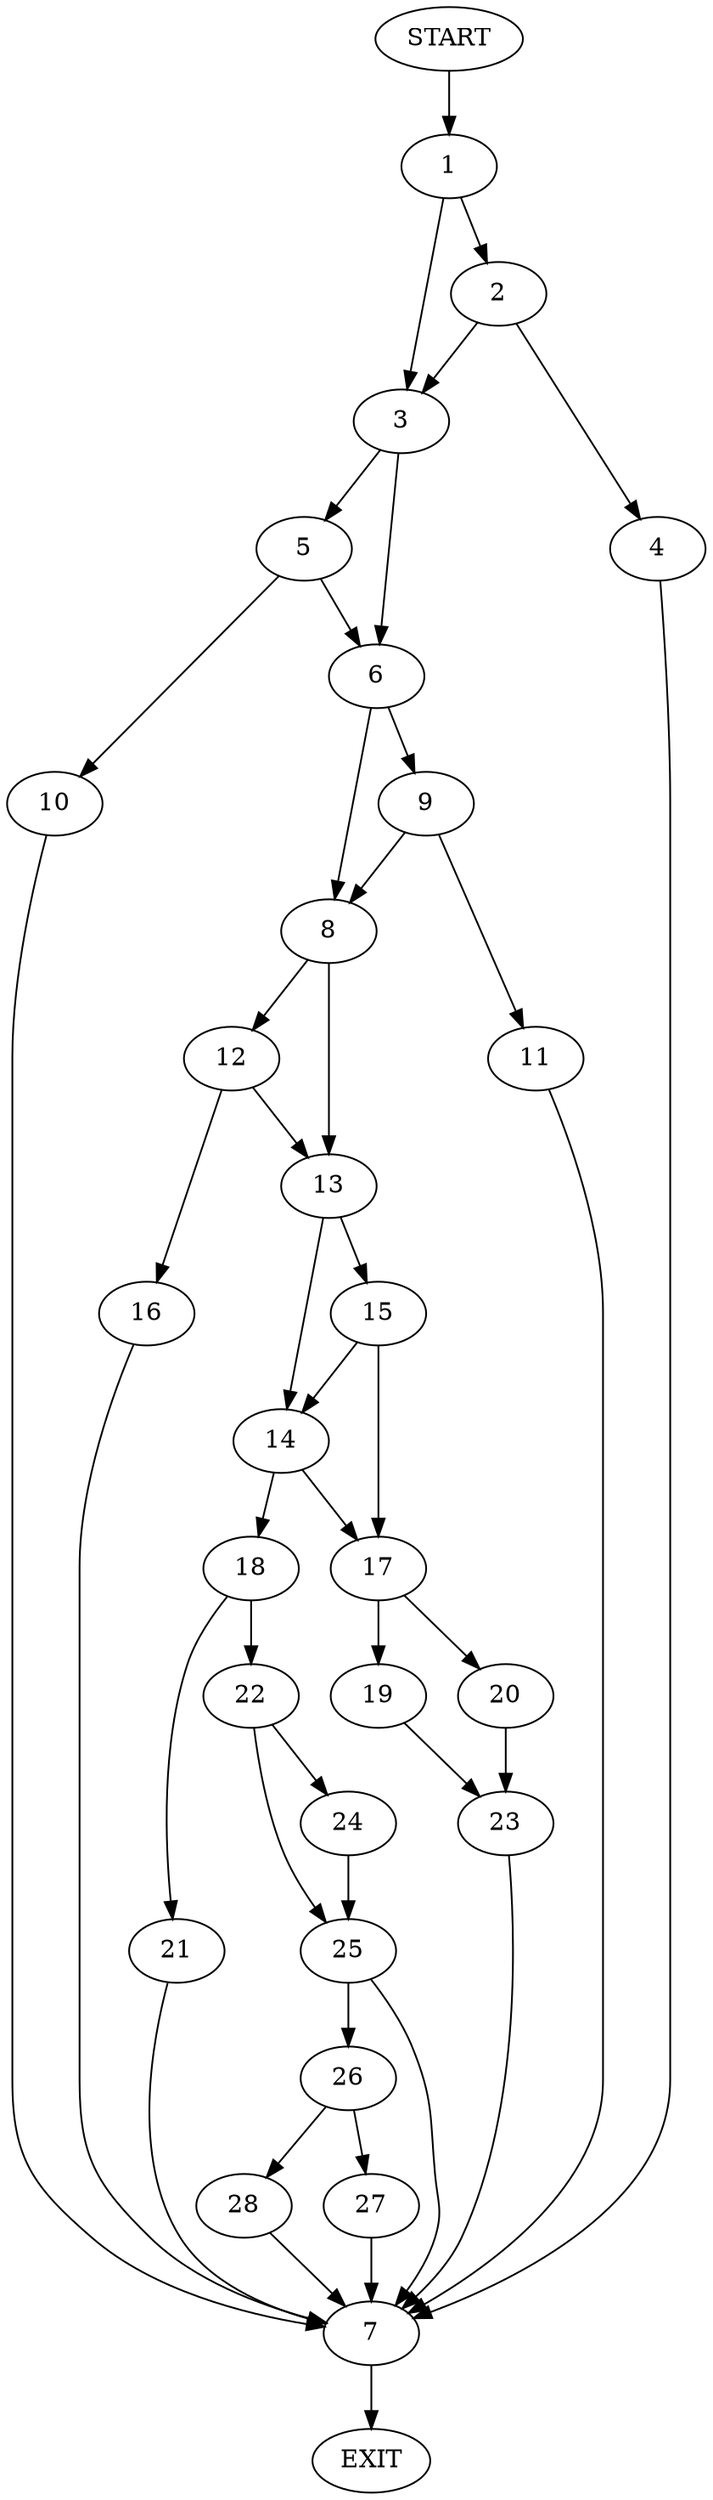 digraph {
0 [label="START"]
29 [label="EXIT"]
0 -> 1
1 -> 2
1 -> 3
2 -> 4
2 -> 3
3 -> 5
3 -> 6
4 -> 7
7 -> 29
6 -> 8
6 -> 9
5 -> 10
5 -> 6
10 -> 7
9 -> 11
9 -> 8
8 -> 12
8 -> 13
11 -> 7
13 -> 14
13 -> 15
12 -> 16
12 -> 13
16 -> 7
15 -> 14
15 -> 17
14 -> 18
14 -> 17
17 -> 19
17 -> 20
18 -> 21
18 -> 22
19 -> 23
20 -> 23
23 -> 7
22 -> 24
22 -> 25
21 -> 7
24 -> 25
25 -> 26
25 -> 7
26 -> 27
26 -> 28
28 -> 7
27 -> 7
}
